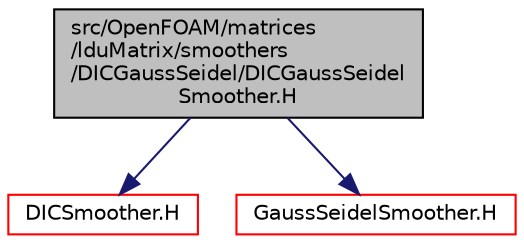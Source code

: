 digraph "src/OpenFOAM/matrices/lduMatrix/smoothers/DICGaussSeidel/DICGaussSeidelSmoother.H"
{
  bgcolor="transparent";
  edge [fontname="Helvetica",fontsize="10",labelfontname="Helvetica",labelfontsize="10"];
  node [fontname="Helvetica",fontsize="10",shape=record];
  Node0 [label="src/OpenFOAM/matrices\l/lduMatrix/smoothers\l/DICGaussSeidel/DICGaussSeidel\lSmoother.H",height=0.2,width=0.4,color="black", fillcolor="grey75", style="filled", fontcolor="black"];
  Node0 -> Node1 [color="midnightblue",fontsize="10",style="solid",fontname="Helvetica"];
  Node1 [label="DICSmoother.H",height=0.2,width=0.4,color="red",URL="$a11372.html"];
  Node0 -> Node148 [color="midnightblue",fontsize="10",style="solid",fontname="Helvetica"];
  Node148 [label="GaussSeidelSmoother.H",height=0.2,width=0.4,color="red",URL="$a11402.html"];
}
